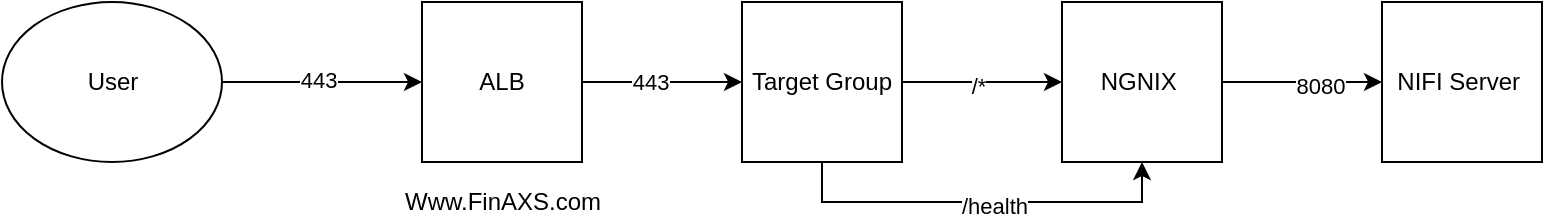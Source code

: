 <mxfile version="14.8.6" type="github">
  <diagram id="wj4xoyzt25FX-EpY-hU-" name="Page-1">
    <mxGraphModel dx="614" dy="556" grid="1" gridSize="10" guides="1" tooltips="1" connect="1" arrows="1" fold="1" page="1" pageScale="1" pageWidth="850" pageHeight="1100" math="0" shadow="0">
      <root>
        <mxCell id="0" />
        <mxCell id="1" parent="0" />
        <mxCell id="JrnUGM0oW-kDX_x3T0fS-3" value="" style="edgeStyle=orthogonalEdgeStyle;rounded=0;orthogonalLoop=1;jettySize=auto;html=1;" edge="1" parent="1" source="JrnUGM0oW-kDX_x3T0fS-1" target="JrnUGM0oW-kDX_x3T0fS-2">
          <mxGeometry relative="1" as="geometry" />
        </mxCell>
        <mxCell id="JrnUGM0oW-kDX_x3T0fS-13" value="443" style="edgeLabel;html=1;align=center;verticalAlign=middle;resizable=0;points=[];" vertex="1" connectable="0" parent="JrnUGM0oW-kDX_x3T0fS-3">
          <mxGeometry x="-0.15" relative="1" as="geometry">
            <mxPoint as="offset" />
          </mxGeometry>
        </mxCell>
        <mxCell id="JrnUGM0oW-kDX_x3T0fS-6" style="edgeStyle=orthogonalEdgeStyle;rounded=0;orthogonalLoop=1;jettySize=auto;html=1;entryX=0.5;entryY=1;entryDx=0;entryDy=0;exitX=0.5;exitY=1;exitDx=0;exitDy=0;" edge="1" parent="1" source="JrnUGM0oW-kDX_x3T0fS-2" target="JrnUGM0oW-kDX_x3T0fS-4">
          <mxGeometry relative="1" as="geometry" />
        </mxCell>
        <mxCell id="JrnUGM0oW-kDX_x3T0fS-7" value="/health" style="edgeLabel;html=1;align=center;verticalAlign=middle;resizable=0;points=[];" vertex="1" connectable="0" parent="JrnUGM0oW-kDX_x3T0fS-6">
          <mxGeometry x="0.056" y="-2" relative="1" as="geometry">
            <mxPoint as="offset" />
          </mxGeometry>
        </mxCell>
        <mxCell id="JrnUGM0oW-kDX_x3T0fS-1" value="ALB" style="whiteSpace=wrap;html=1;aspect=fixed;" vertex="1" parent="1">
          <mxGeometry x="280" y="160" width="80" height="80" as="geometry" />
        </mxCell>
        <mxCell id="JrnUGM0oW-kDX_x3T0fS-5" value="" style="edgeStyle=orthogonalEdgeStyle;rounded=0;orthogonalLoop=1;jettySize=auto;html=1;" edge="1" parent="1" source="JrnUGM0oW-kDX_x3T0fS-2" target="JrnUGM0oW-kDX_x3T0fS-4">
          <mxGeometry relative="1" as="geometry" />
        </mxCell>
        <mxCell id="JrnUGM0oW-kDX_x3T0fS-8" value="/*" style="edgeLabel;html=1;align=center;verticalAlign=middle;resizable=0;points=[];" vertex="1" connectable="0" parent="JrnUGM0oW-kDX_x3T0fS-5">
          <mxGeometry x="-0.05" y="-2" relative="1" as="geometry">
            <mxPoint as="offset" />
          </mxGeometry>
        </mxCell>
        <mxCell id="JrnUGM0oW-kDX_x3T0fS-2" value="Target Group" style="whiteSpace=wrap;html=1;aspect=fixed;" vertex="1" parent="1">
          <mxGeometry x="440" y="160" width="80" height="80" as="geometry" />
        </mxCell>
        <mxCell id="JrnUGM0oW-kDX_x3T0fS-12" value="" style="edgeStyle=orthogonalEdgeStyle;rounded=0;orthogonalLoop=1;jettySize=auto;html=1;" edge="1" parent="1" source="JrnUGM0oW-kDX_x3T0fS-4" target="JrnUGM0oW-kDX_x3T0fS-11">
          <mxGeometry relative="1" as="geometry" />
        </mxCell>
        <mxCell id="JrnUGM0oW-kDX_x3T0fS-18" value="8080" style="edgeLabel;html=1;align=center;verticalAlign=middle;resizable=0;points=[];" vertex="1" connectable="0" parent="JrnUGM0oW-kDX_x3T0fS-12">
          <mxGeometry x="0.225" y="-2" relative="1" as="geometry">
            <mxPoint as="offset" />
          </mxGeometry>
        </mxCell>
        <mxCell id="JrnUGM0oW-kDX_x3T0fS-4" value="NGNIX&amp;nbsp;" style="whiteSpace=wrap;html=1;aspect=fixed;" vertex="1" parent="1">
          <mxGeometry x="600" y="160" width="80" height="80" as="geometry" />
        </mxCell>
        <mxCell id="JrnUGM0oW-kDX_x3T0fS-11" value="NIFI Server&amp;nbsp;" style="whiteSpace=wrap;html=1;aspect=fixed;" vertex="1" parent="1">
          <mxGeometry x="760" y="160" width="80" height="80" as="geometry" />
        </mxCell>
        <mxCell id="JrnUGM0oW-kDX_x3T0fS-15" style="edgeStyle=orthogonalEdgeStyle;rounded=0;orthogonalLoop=1;jettySize=auto;html=1;entryX=0;entryY=0.5;entryDx=0;entryDy=0;" edge="1" parent="1" source="JrnUGM0oW-kDX_x3T0fS-14" target="JrnUGM0oW-kDX_x3T0fS-1">
          <mxGeometry relative="1" as="geometry" />
        </mxCell>
        <mxCell id="JrnUGM0oW-kDX_x3T0fS-17" value="443" style="edgeLabel;html=1;align=center;verticalAlign=middle;resizable=0;points=[];" vertex="1" connectable="0" parent="JrnUGM0oW-kDX_x3T0fS-15">
          <mxGeometry x="-0.04" y="1" relative="1" as="geometry">
            <mxPoint as="offset" />
          </mxGeometry>
        </mxCell>
        <mxCell id="JrnUGM0oW-kDX_x3T0fS-14" value="" style="ellipse;whiteSpace=wrap;html=1;" vertex="1" parent="1">
          <mxGeometry x="70" y="160" width="110" height="80" as="geometry" />
        </mxCell>
        <mxCell id="JrnUGM0oW-kDX_x3T0fS-19" value="User" style="text;html=1;align=center;verticalAlign=middle;resizable=0;points=[];autosize=1;strokeColor=none;" vertex="1" parent="1">
          <mxGeometry x="105" y="190" width="40" height="20" as="geometry" />
        </mxCell>
        <mxCell id="JrnUGM0oW-kDX_x3T0fS-20" value="Www.FinAXS.com" style="text;html=1;align=center;verticalAlign=middle;resizable=0;points=[];autosize=1;strokeColor=none;" vertex="1" parent="1">
          <mxGeometry x="265" y="250" width="110" height="20" as="geometry" />
        </mxCell>
      </root>
    </mxGraphModel>
  </diagram>
</mxfile>
